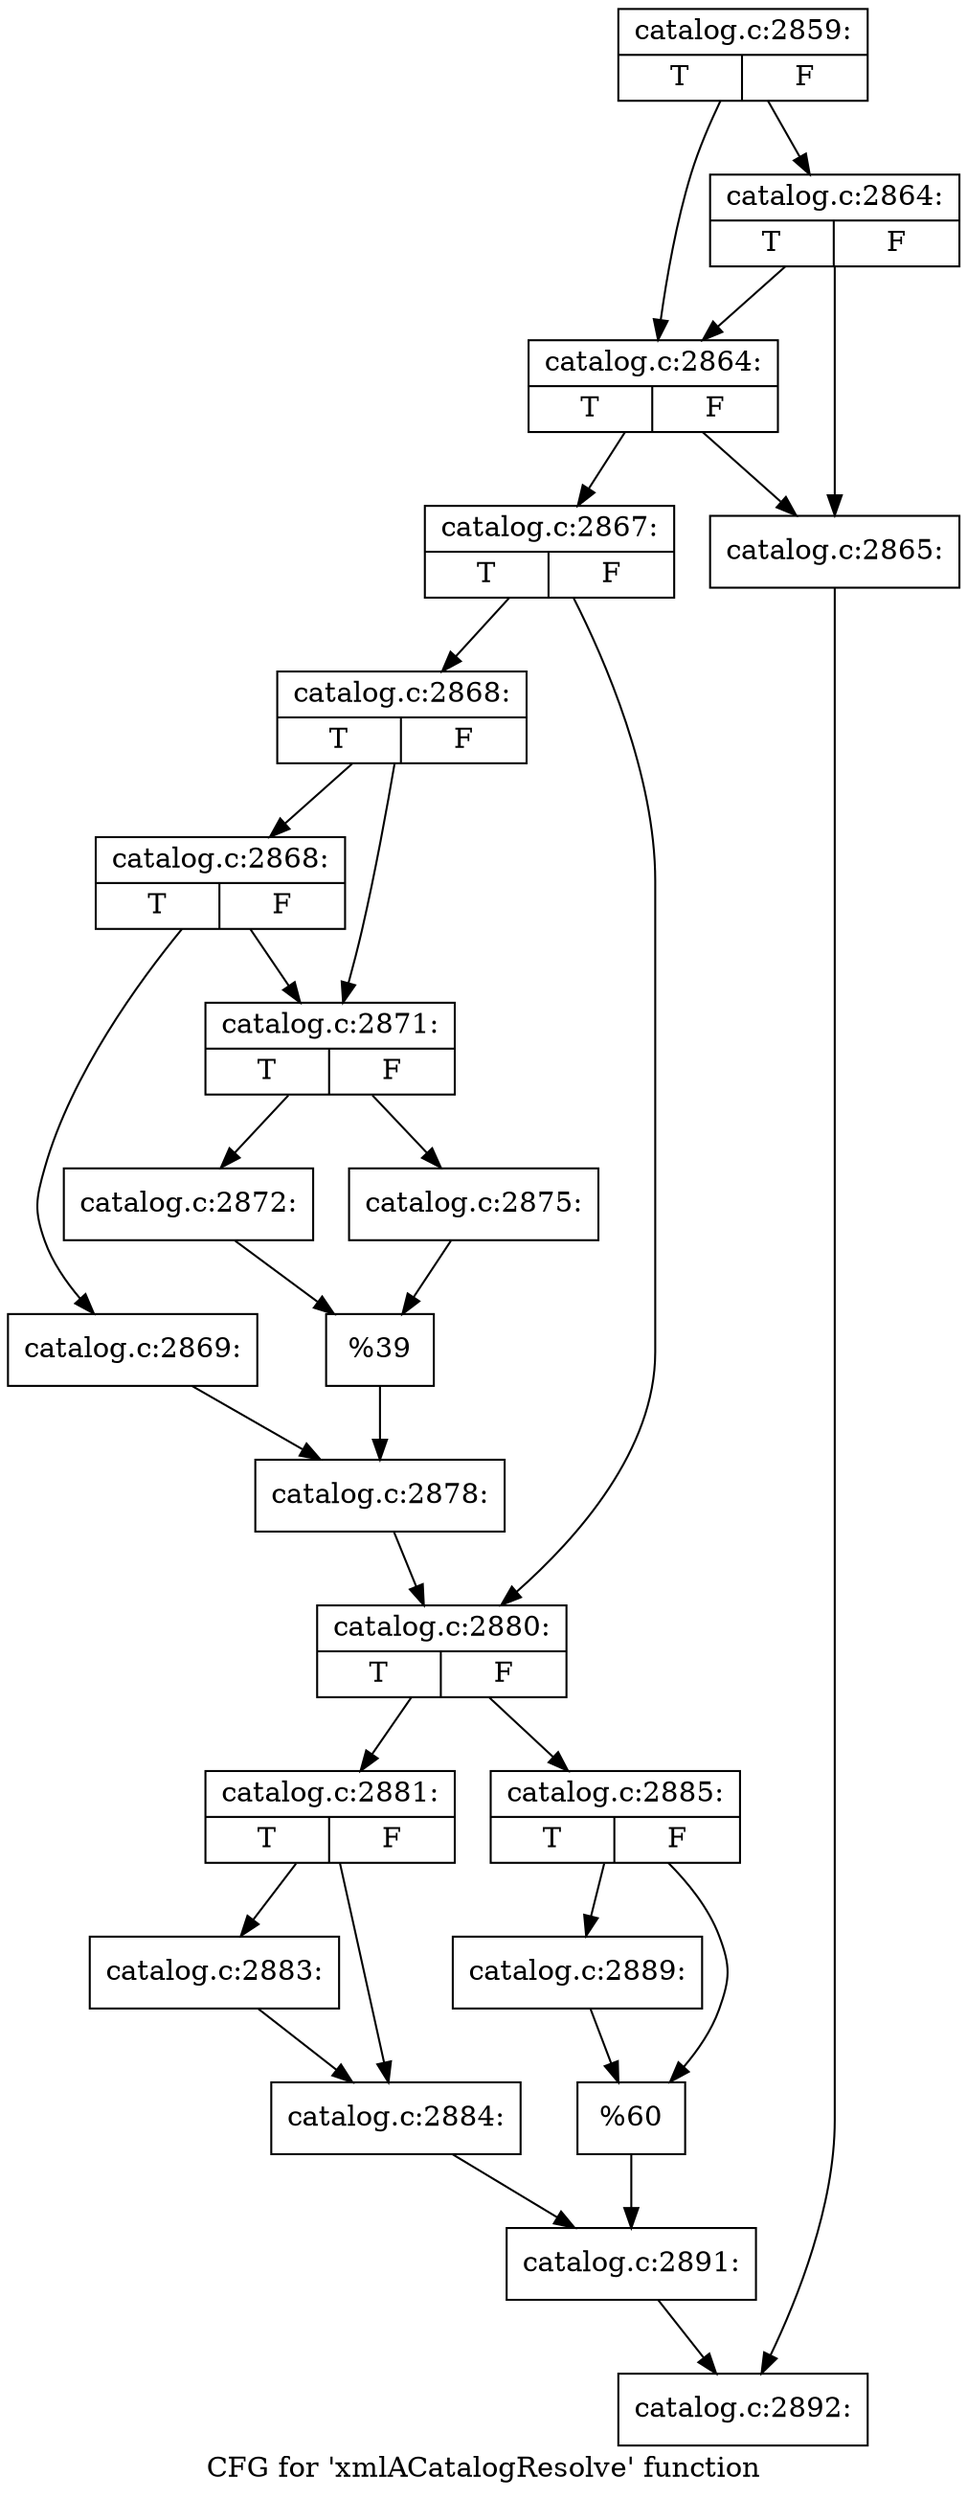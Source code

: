 digraph "CFG for 'xmlACatalogResolve' function" {
	label="CFG for 'xmlACatalogResolve' function";

	Node0x5650cc88dd20 [shape=record,label="{catalog.c:2859:|{<s0>T|<s1>F}}"];
	Node0x5650cc88dd20 -> Node0x5650cc893240;
	Node0x5650cc88dd20 -> Node0x5650cc8931c0;
	Node0x5650cc893240 [shape=record,label="{catalog.c:2864:|{<s0>T|<s1>F}}"];
	Node0x5650cc893240 -> Node0x5650cc893120;
	Node0x5650cc893240 -> Node0x5650cc8931c0;
	Node0x5650cc8931c0 [shape=record,label="{catalog.c:2864:|{<s0>T|<s1>F}}"];
	Node0x5650cc8931c0 -> Node0x5650cc893120;
	Node0x5650cc8931c0 -> Node0x5650cc893170;
	Node0x5650cc893120 [shape=record,label="{catalog.c:2865:}"];
	Node0x5650cc893120 -> Node0x5650cc88cf50;
	Node0x5650cc893170 [shape=record,label="{catalog.c:2867:|{<s0>T|<s1>F}}"];
	Node0x5650cc893170 -> Node0x5650cc893b00;
	Node0x5650cc893170 -> Node0x5650cc893b50;
	Node0x5650cc893b00 [shape=record,label="{catalog.c:2868:|{<s0>T|<s1>F}}"];
	Node0x5650cc893b00 -> Node0x5650cc893f40;
	Node0x5650cc893b00 -> Node0x5650cc893ef0;
	Node0x5650cc893f40 [shape=record,label="{catalog.c:2868:|{<s0>T|<s1>F}}"];
	Node0x5650cc893f40 -> Node0x5650cc893e50;
	Node0x5650cc893f40 -> Node0x5650cc893ef0;
	Node0x5650cc893e50 [shape=record,label="{catalog.c:2869:}"];
	Node0x5650cc893e50 -> Node0x5650cc893ea0;
	Node0x5650cc893ef0 [shape=record,label="{catalog.c:2871:|{<s0>T|<s1>F}}"];
	Node0x5650cc893ef0 -> Node0x5650cc894a50;
	Node0x5650cc893ef0 -> Node0x5650cc894af0;
	Node0x5650cc894a50 [shape=record,label="{catalog.c:2872:}"];
	Node0x5650cc894a50 -> Node0x5650cc894aa0;
	Node0x5650cc894af0 [shape=record,label="{catalog.c:2875:}"];
	Node0x5650cc894af0 -> Node0x5650cc894aa0;
	Node0x5650cc894aa0 [shape=record,label="{%39}"];
	Node0x5650cc894aa0 -> Node0x5650cc893ea0;
	Node0x5650cc893ea0 [shape=record,label="{catalog.c:2878:}"];
	Node0x5650cc893ea0 -> Node0x5650cc893b50;
	Node0x5650cc893b50 [shape=record,label="{catalog.c:2880:|{<s0>T|<s1>F}}"];
	Node0x5650cc893b50 -> Node0x5650cc895bd0;
	Node0x5650cc893b50 -> Node0x5650cc895c70;
	Node0x5650cc895bd0 [shape=record,label="{catalog.c:2881:|{<s0>T|<s1>F}}"];
	Node0x5650cc895bd0 -> Node0x5650cc896470;
	Node0x5650cc895bd0 -> Node0x5650cc8964c0;
	Node0x5650cc896470 [shape=record,label="{catalog.c:2883:}"];
	Node0x5650cc896470 -> Node0x5650cc8964c0;
	Node0x5650cc8964c0 [shape=record,label="{catalog.c:2884:}"];
	Node0x5650cc8964c0 -> Node0x5650cc895c20;
	Node0x5650cc895c70 [shape=record,label="{catalog.c:2885:|{<s0>T|<s1>F}}"];
	Node0x5650cc895c70 -> Node0x5650cc897950;
	Node0x5650cc895c70 -> Node0x5650cc8979a0;
	Node0x5650cc897950 [shape=record,label="{catalog.c:2889:}"];
	Node0x5650cc897950 -> Node0x5650cc8979a0;
	Node0x5650cc8979a0 [shape=record,label="{%60}"];
	Node0x5650cc8979a0 -> Node0x5650cc895c20;
	Node0x5650cc895c20 [shape=record,label="{catalog.c:2891:}"];
	Node0x5650cc895c20 -> Node0x5650cc88cf50;
	Node0x5650cc88cf50 [shape=record,label="{catalog.c:2892:}"];
}
